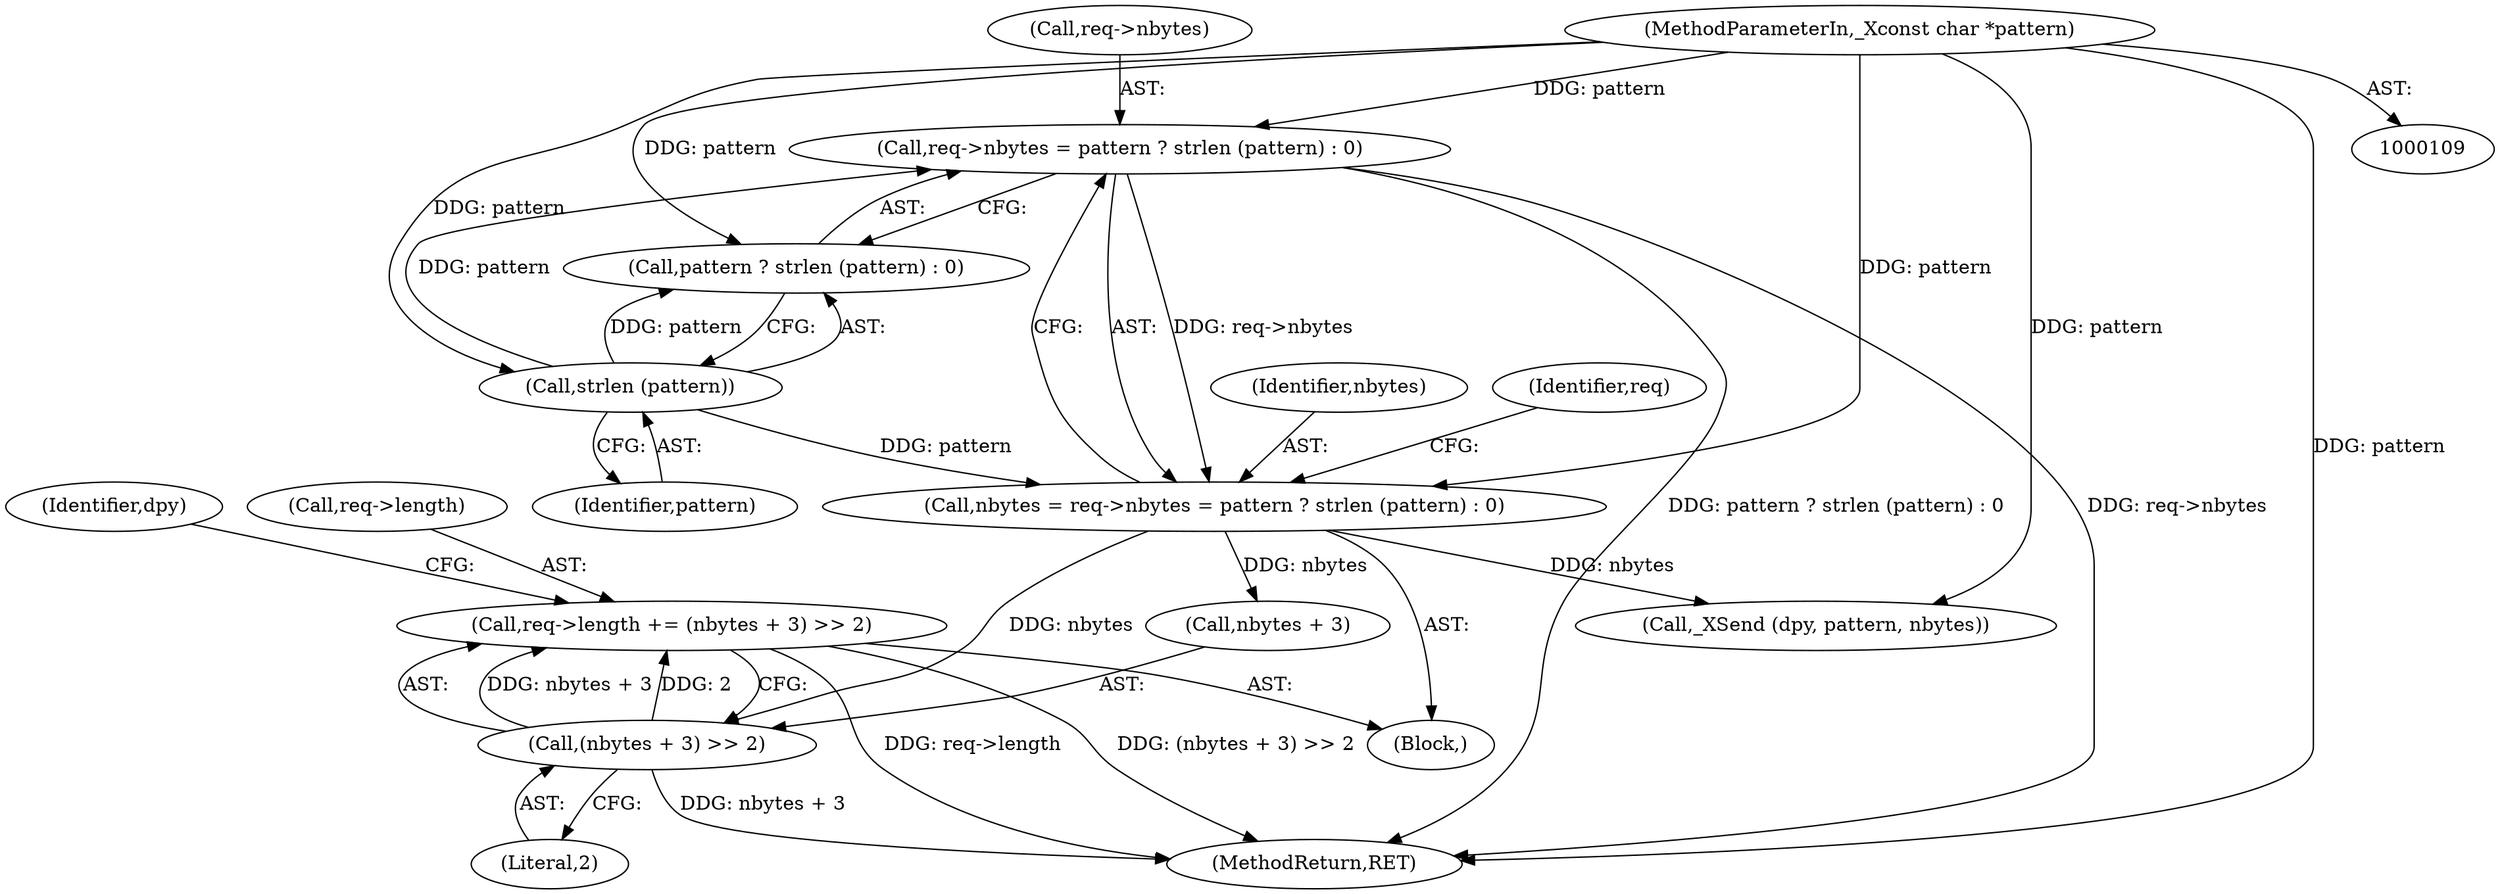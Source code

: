 digraph "0_libx11_8c29f1607a31dac0911e45a0dd3d74173822b3c9@pointer" {
"1000158" [label="(Call,req->length += (nbytes + 3) >> 2)"];
"1000162" [label="(Call,(nbytes + 3) >> 2)"];
"1000147" [label="(Call,nbytes = req->nbytes = pattern ? strlen (pattern) : 0)"];
"1000149" [label="(Call,req->nbytes = pattern ? strlen (pattern) : 0)"];
"1000111" [label="(MethodParameterIn,_Xconst char *pattern)"];
"1000155" [label="(Call,strlen (pattern))"];
"1000370" [label="(MethodReturn,RET)"];
"1000168" [label="(Identifier,dpy)"];
"1000155" [label="(Call,strlen (pattern))"];
"1000156" [label="(Identifier,pattern)"];
"1000114" [label="(Block,)"];
"1000111" [label="(MethodParameterIn,_Xconst char *pattern)"];
"1000148" [label="(Identifier,nbytes)"];
"1000158" [label="(Call,req->length += (nbytes + 3) >> 2)"];
"1000153" [label="(Call,pattern ? strlen (pattern) : 0)"];
"1000166" [label="(Literal,2)"];
"1000160" [label="(Identifier,req)"];
"1000147" [label="(Call,nbytes = req->nbytes = pattern ? strlen (pattern) : 0)"];
"1000159" [label="(Call,req->length)"];
"1000149" [label="(Call,req->nbytes = pattern ? strlen (pattern) : 0)"];
"1000167" [label="(Call,_XSend (dpy, pattern, nbytes))"];
"1000150" [label="(Call,req->nbytes)"];
"1000163" [label="(Call,nbytes + 3)"];
"1000162" [label="(Call,(nbytes + 3) >> 2)"];
"1000158" -> "1000114"  [label="AST: "];
"1000158" -> "1000162"  [label="CFG: "];
"1000159" -> "1000158"  [label="AST: "];
"1000162" -> "1000158"  [label="AST: "];
"1000168" -> "1000158"  [label="CFG: "];
"1000158" -> "1000370"  [label="DDG: req->length"];
"1000158" -> "1000370"  [label="DDG: (nbytes + 3) >> 2"];
"1000162" -> "1000158"  [label="DDG: nbytes + 3"];
"1000162" -> "1000158"  [label="DDG: 2"];
"1000162" -> "1000166"  [label="CFG: "];
"1000163" -> "1000162"  [label="AST: "];
"1000166" -> "1000162"  [label="AST: "];
"1000162" -> "1000370"  [label="DDG: nbytes + 3"];
"1000147" -> "1000162"  [label="DDG: nbytes"];
"1000147" -> "1000114"  [label="AST: "];
"1000147" -> "1000149"  [label="CFG: "];
"1000148" -> "1000147"  [label="AST: "];
"1000149" -> "1000147"  [label="AST: "];
"1000160" -> "1000147"  [label="CFG: "];
"1000149" -> "1000147"  [label="DDG: req->nbytes"];
"1000111" -> "1000147"  [label="DDG: pattern"];
"1000155" -> "1000147"  [label="DDG: pattern"];
"1000147" -> "1000163"  [label="DDG: nbytes"];
"1000147" -> "1000167"  [label="DDG: nbytes"];
"1000149" -> "1000153"  [label="CFG: "];
"1000150" -> "1000149"  [label="AST: "];
"1000153" -> "1000149"  [label="AST: "];
"1000149" -> "1000370"  [label="DDG: pattern ? strlen (pattern) : 0"];
"1000149" -> "1000370"  [label="DDG: req->nbytes"];
"1000111" -> "1000149"  [label="DDG: pattern"];
"1000155" -> "1000149"  [label="DDG: pattern"];
"1000111" -> "1000109"  [label="AST: "];
"1000111" -> "1000370"  [label="DDG: pattern"];
"1000111" -> "1000153"  [label="DDG: pattern"];
"1000111" -> "1000155"  [label="DDG: pattern"];
"1000111" -> "1000167"  [label="DDG: pattern"];
"1000155" -> "1000153"  [label="AST: "];
"1000155" -> "1000156"  [label="CFG: "];
"1000156" -> "1000155"  [label="AST: "];
"1000153" -> "1000155"  [label="CFG: "];
"1000155" -> "1000153"  [label="DDG: pattern"];
}
